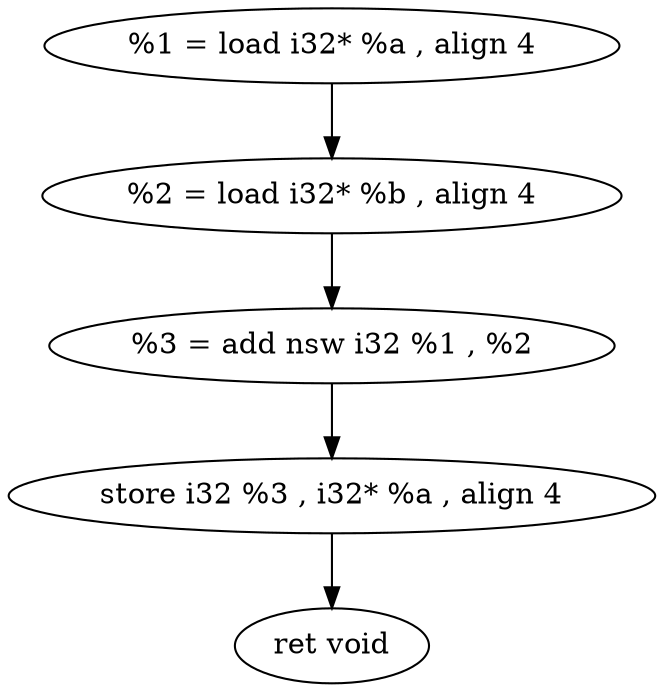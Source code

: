 digraph {
	graph [bb="0,0,310,324"];
	node [label="\N"];
	75	 [height=0.5,
		label="%1 = load i32* %a , align 4",
		pos="155,306",
		width=3.8394];
	76	 [height=0.5,
		label="%2 = load i32* %b , align 4",
		pos="155,234",
		width=3.8623];
	75 -> 76	 [pos="e,155,252.1 155,287.7 155,279.98 155,270.71 155,262.11"];
	77	 [height=0.5,
		label="%3 = add nsw i32 %1 , %2",
		pos="155,162",
		width=3.7616];
	76 -> 77	 [pos="e,155,180.1 155,215.7 155,207.98 155,198.71 155,190.11"];
	78	 [height=0.5,
		label="store i32 %3 , i32* %a , align 4",
		pos="155,90",
		width=4.3102];
	77 -> 78	 [pos="e,155,108.1 155,143.7 155,135.98 155,126.71 155,118.11"];
	79	 [height=0.5,
		label="ret void",
		pos="155,18",
		width=1.2888];
	78 -> 79	 [pos="e,155,36.104 155,71.697 155,63.983 155,54.712 155,46.112"];
}
